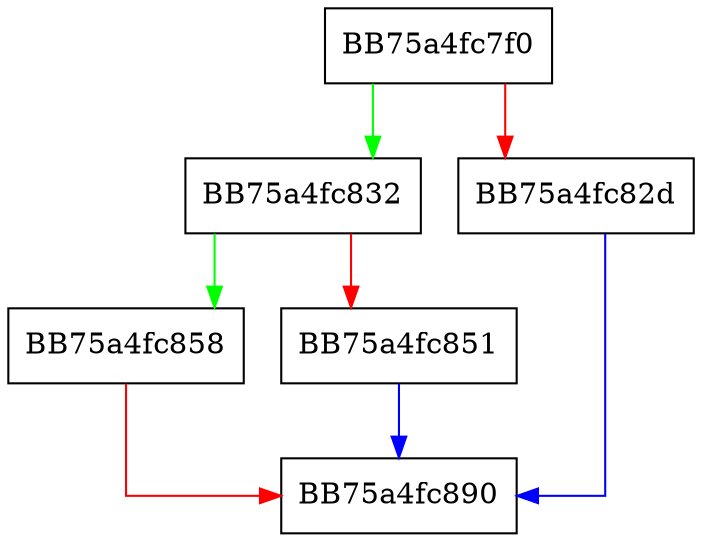 digraph setup_emu_IL_target {
  node [shape="box"];
  graph [splines=ortho];
  BB75a4fc7f0 -> BB75a4fc832 [color="green"];
  BB75a4fc7f0 -> BB75a4fc82d [color="red"];
  BB75a4fc82d -> BB75a4fc890 [color="blue"];
  BB75a4fc832 -> BB75a4fc858 [color="green"];
  BB75a4fc832 -> BB75a4fc851 [color="red"];
  BB75a4fc851 -> BB75a4fc890 [color="blue"];
  BB75a4fc858 -> BB75a4fc890 [color="red"];
}